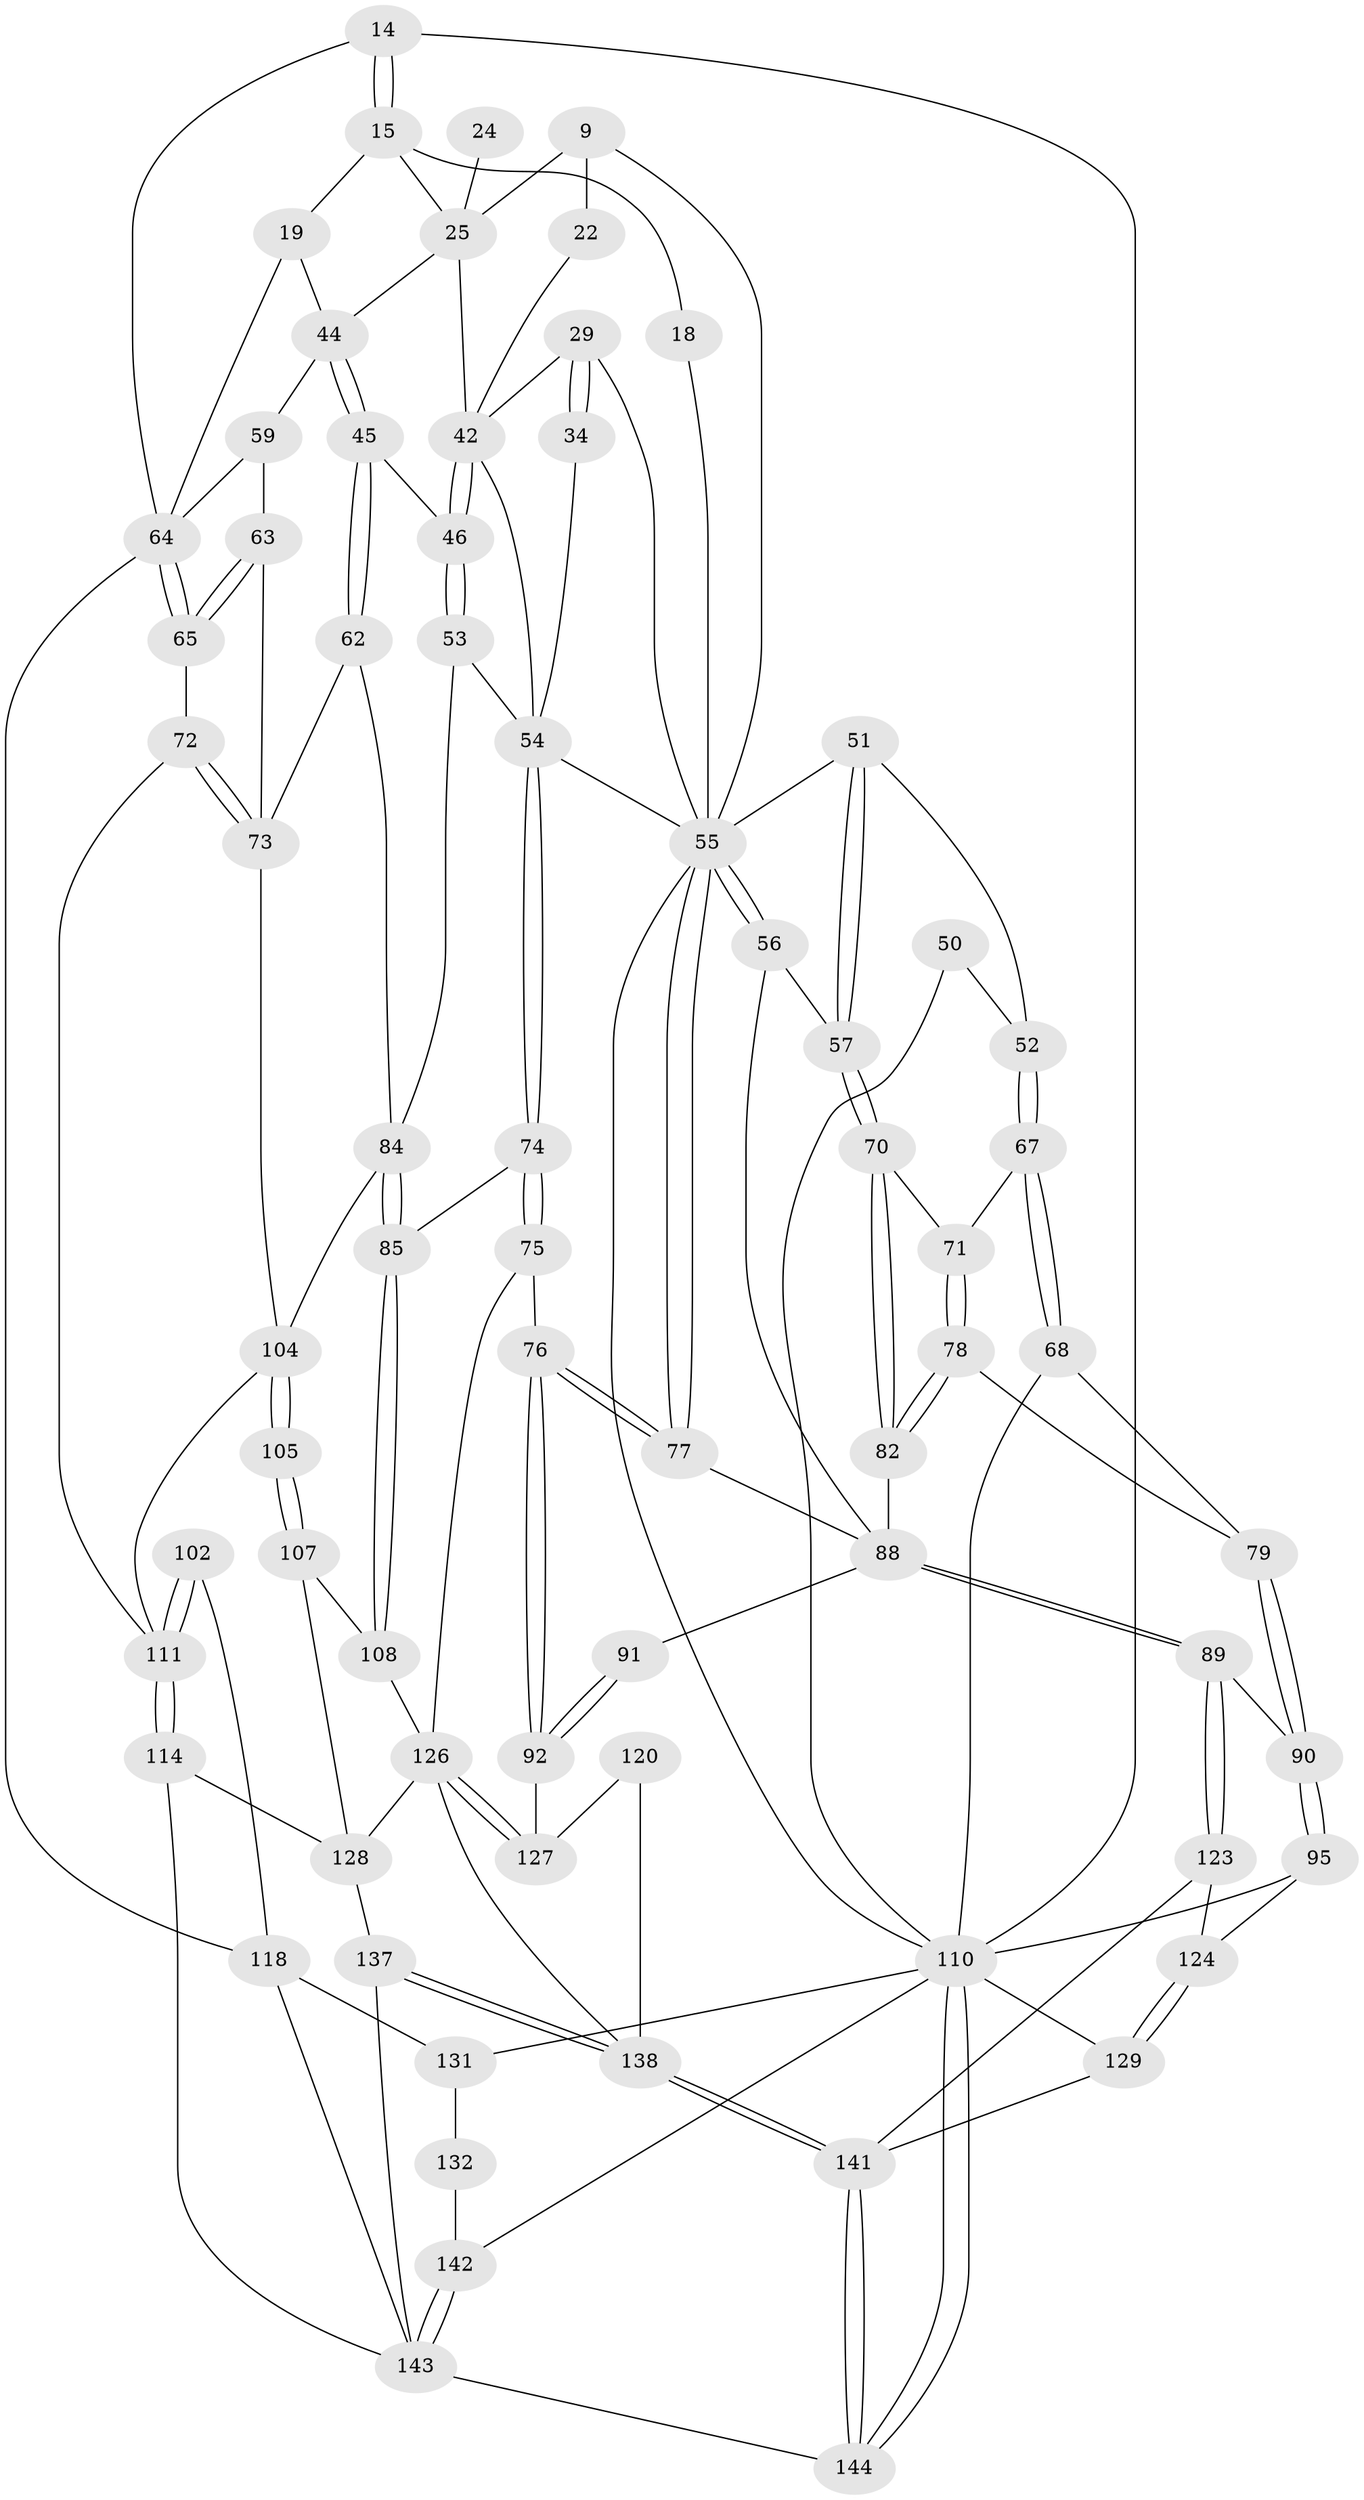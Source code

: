 // original degree distribution, {3: 0.020833333333333332, 5: 0.5625, 4: 0.20833333333333334, 6: 0.20833333333333334}
// Generated by graph-tools (version 1.1) at 2025/59/03/09/25 04:59:40]
// undirected, 72 vertices, 160 edges
graph export_dot {
graph [start="1"]
  node [color=gray90,style=filled];
  9 [pos="+0.5009823101161608+0.08580678770499454",super="+1+2"];
  14 [pos="+0+0",super="+13"];
  15 [pos="+0+0",super="+12"];
  18 [pos="+0.15838268751442866+0.12435337989018612",super="+11"];
  19 [pos="+0.875870232784055+0.14712900169926613",super="+17"];
  22 [pos="+0.5411036709469313+0.12016210352267345"];
  24 [pos="+0.6929391110642856+0.15931941685232331"];
  25 [pos="+0.6308286606703838+0.18840264281813326",super="+3+4+23"];
  29 [pos="+0.4484671567755463+0.15347501215666015",super="+28"];
  34 [pos="+0.4585568913634508+0.269106442402048"];
  42 [pos="+0.6658077111966532+0.28168891999726847",super="+38+27"];
  44 [pos="+0.788871360042874+0.32151101265590604",super="+43"];
  45 [pos="+0.7302499335839072+0.3432534436815756"];
  46 [pos="+0.7122140302920066+0.3392062389990696"];
  50 [pos="+0.049204027274989015+0.2602306635373243"];
  51 [pos="+0.19234180758252936+0.26356520435143654"];
  52 [pos="+0.0800345273268063+0.36412296674603667"];
  53 [pos="+0.6617414698388739+0.39816954940759164"];
  54 [pos="+0.5960313074343836+0.4226879642039331",super="+39"];
  55 [pos="+0.4113561758363083+0.35028691253078864",super="+36+31+32+30+40"];
  56 [pos="+0.30468099724595427+0.40551773628009086"];
  57 [pos="+0.22052760177425515+0.4117363502740177"];
  59 [pos="+0.8320382365681559+0.3632122440962665",super="+58"];
  62 [pos="+0.7637966914151842+0.4482747626233557"];
  63 [pos="+0.8897970738767605+0.42948430517628466",super="+60"];
  64 [pos="+1+0.43639868523181946",super="+47+37+16"];
  65 [pos="+0.9407872004050895+0.4862559263625159"];
  67 [pos="+0.07317999295700821+0.37543660507586335"];
  68 [pos="+0+0.42063917650140314"];
  70 [pos="+0.20119748994943115+0.43569459705358266"];
  71 [pos="+0.1261282812589918+0.4202371702832361"];
  72 [pos="+0.8850587212836998+0.5318474567965349"];
  73 [pos="+0.8081896720853363+0.4762142174564433",super="+61"];
  74 [pos="+0.5935806371388607+0.5314077870950578"];
  75 [pos="+0.5697250110555753+0.5437535391308365"];
  76 [pos="+0.4963393156486676+0.537854918331711"];
  77 [pos="+0.41753272740068836+0.40399132340025773"];
  78 [pos="+0.09995473540795073+0.49968164603249393"];
  79 [pos="+0.0760499394185881+0.5086221048230715"];
  82 [pos="+0.21076941695410983+0.5388162010774983"];
  84 [pos="+0.6766630156478805+0.5375011030794226",super="+66"];
  85 [pos="+0.6477640314318075+0.5448430641219948"];
  88 [pos="+0.23332126914707202+0.5883594448851582",super="+83"];
  89 [pos="+0.23081984229671354+0.5913078435533369"];
  90 [pos="+0.0765665090072151+0.5698035883941368"];
  91 [pos="+0.3252276866694358+0.5920025204387218"];
  92 [pos="+0.3930451781918662+0.6308070971529074"];
  95 [pos="+0.001373799873648882+0.643468444816832"];
  102 [pos="+0.8997470376001371+0.603368694225897"];
  104 [pos="+0.7757812378052726+0.6051556361676591",super="+94+87"];
  105 [pos="+0.7641693126490142+0.6054429427878207"];
  107 [pos="+0.7504412751204638+0.6722990596110927"];
  108 [pos="+0.6738305928937611+0.661880982035853"];
  110 [pos="+0+1",super="+97+109"];
  111 [pos="+0.8509900824732604+0.6781971215890747",super="+106+103+93"];
  114 [pos="+0.8258769023077247+0.7689585591406054"];
  118 [pos="+0.9607133313896372+0.7421628110809423",super="+101+100"];
  120 [pos="+0.3833081086989311+0.7671169884091249"];
  123 [pos="+0.2063926495102089+0.6446033200746613"];
  124 [pos="+0.10661867121589456+0.6856193716438804"];
  126 [pos="+0.597573442941743+0.7709524022353608",super="+125+113"];
  127 [pos="+0.5396388396506073+0.73164742893182",super="+117"];
  128 [pos="+0.7074929060096141+0.7884212954387896",super="+115"];
  129 [pos="+0.1025369937464696+0.9357682529415725"];
  131 [pos="+1+0.740803486194357",super="+99+98"];
  132 [pos="+0.9729298474884785+0.8524728326294789"];
  137 [pos="+0.6657665506526805+0.9253067421990491",super="+136"];
  138 [pos="+0.5361606796565078+0.9249130804939769",super="+135+121"];
  141 [pos="+0.4822491136018423+1",super="+130+122"];
  142 [pos="+1+1",super="+133"];
  143 [pos="+0.820732901964351+1",super="+140+139"];
  144 [pos="+0.4827747316407044+1"];
  9 -- 22 [weight=2];
  9 -- 25;
  9 -- 55;
  14 -- 15 [weight=2];
  14 -- 15;
  14 -- 110 [weight=3];
  14 -- 64;
  15 -- 18 [weight=2];
  15 -- 19;
  15 -- 25;
  18 -- 55 [weight=2];
  19 -- 64 [weight=2];
  19 -- 44;
  22 -- 42;
  24 -- 25 [weight=3];
  25 -- 42 [weight=2];
  25 -- 44;
  29 -- 34 [weight=2];
  29 -- 34;
  29 -- 42;
  29 -- 55;
  34 -- 54;
  42 -- 46;
  42 -- 46;
  42 -- 54;
  44 -- 45;
  44 -- 45;
  44 -- 59 [weight=2];
  45 -- 46;
  45 -- 62;
  45 -- 62;
  46 -- 53;
  46 -- 53;
  50 -- 52;
  50 -- 110;
  51 -- 52;
  51 -- 57;
  51 -- 57;
  51 -- 55;
  52 -- 67;
  52 -- 67;
  53 -- 54;
  53 -- 84;
  54 -- 74;
  54 -- 74;
  54 -- 55;
  55 -- 56;
  55 -- 56;
  55 -- 77;
  55 -- 77;
  55 -- 110;
  56 -- 57;
  56 -- 88;
  57 -- 70;
  57 -- 70;
  59 -- 64;
  59 -- 63 [weight=2];
  62 -- 84;
  62 -- 73;
  63 -- 65;
  63 -- 65;
  63 -- 73;
  64 -- 65;
  64 -- 65;
  64 -- 118;
  65 -- 72;
  67 -- 68;
  67 -- 68;
  67 -- 71;
  68 -- 79;
  68 -- 110;
  70 -- 71;
  70 -- 82;
  70 -- 82;
  71 -- 78;
  71 -- 78;
  72 -- 73;
  72 -- 73;
  72 -- 111;
  73 -- 104;
  74 -- 75;
  74 -- 75;
  74 -- 85;
  75 -- 76;
  75 -- 126;
  76 -- 77;
  76 -- 77;
  76 -- 92;
  76 -- 92;
  77 -- 88;
  78 -- 79;
  78 -- 82;
  78 -- 82;
  79 -- 90;
  79 -- 90;
  82 -- 88;
  84 -- 85;
  84 -- 85;
  84 -- 104;
  85 -- 108;
  85 -- 108;
  88 -- 89;
  88 -- 89;
  88 -- 91 [weight=2];
  89 -- 90;
  89 -- 123;
  89 -- 123;
  90 -- 95;
  90 -- 95;
  91 -- 92;
  91 -- 92;
  92 -- 127;
  95 -- 124;
  95 -- 110;
  102 -- 111 [weight=2];
  102 -- 111;
  102 -- 118;
  104 -- 105 [weight=2];
  104 -- 105;
  104 -- 111 [weight=2];
  105 -- 107;
  105 -- 107;
  107 -- 108;
  107 -- 128;
  108 -- 126;
  110 -- 144;
  110 -- 144;
  110 -- 142;
  110 -- 131;
  110 -- 129;
  111 -- 114;
  111 -- 114;
  114 -- 128;
  114 -- 143;
  118 -- 131 [weight=2];
  118 -- 143;
  120 -- 127 [weight=2];
  120 -- 138;
  123 -- 124;
  123 -- 141;
  124 -- 129;
  124 -- 129;
  126 -- 127 [weight=2];
  126 -- 127;
  126 -- 138;
  126 -- 128;
  128 -- 137;
  129 -- 141;
  131 -- 132 [weight=2];
  132 -- 142;
  137 -- 138;
  137 -- 138;
  137 -- 143 [weight=2];
  138 -- 141 [weight=2];
  138 -- 141;
  141 -- 144;
  141 -- 144;
  142 -- 143 [weight=2];
  142 -- 143;
  143 -- 144;
}
